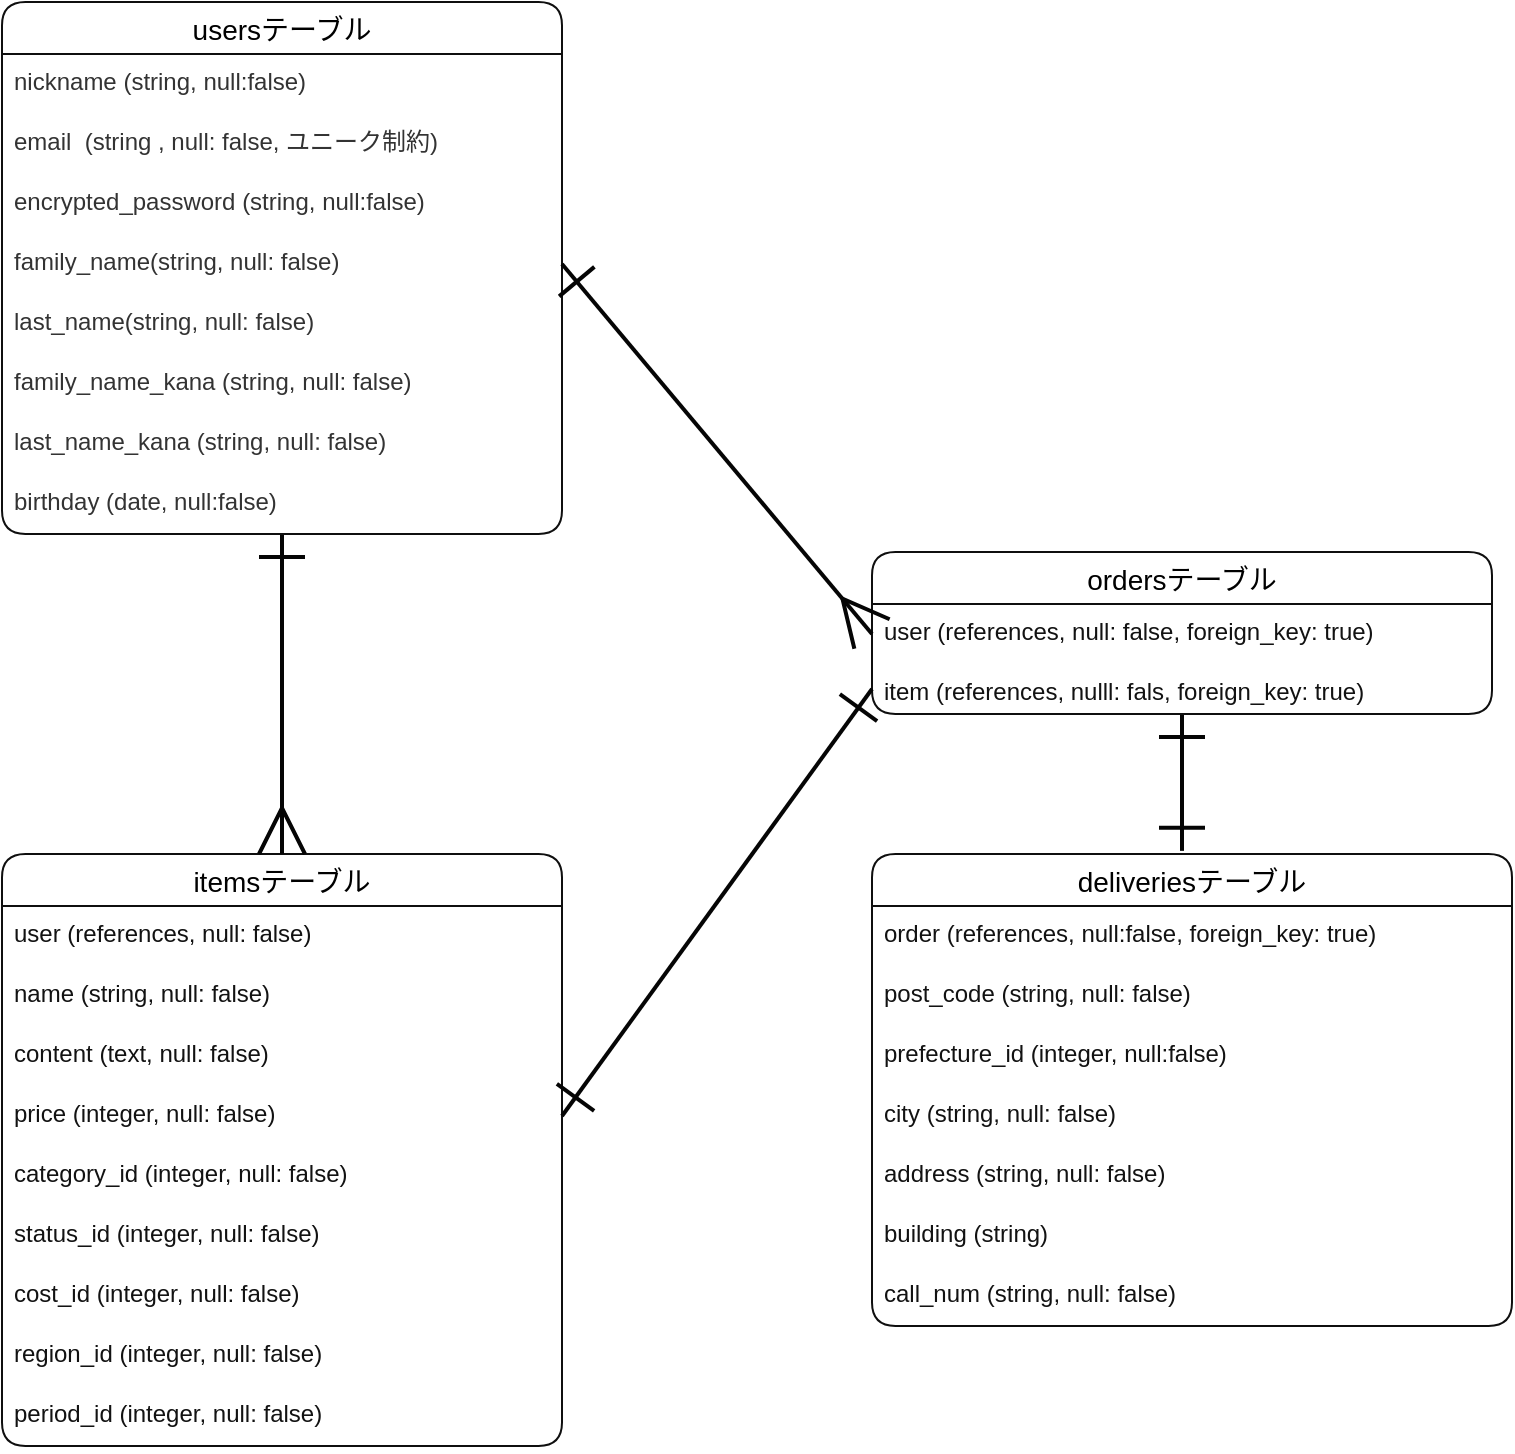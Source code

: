<mxfile>
    <diagram id="BlOl8bPIqjuu48SIs3QA" name="ページ1">
        <mxGraphModel dx="1774" dy="1973" grid="0" gridSize="10" guides="1" tooltips="1" connect="1" arrows="1" fold="1" page="1" pageScale="1" pageWidth="827" pageHeight="1169" background="#FFFFFF" math="0" shadow="0">
            <root>
                <mxCell id="0"/>
                <mxCell id="1" parent="0"/>
                <mxCell id="27" value="itemsテーブル" style="swimlane;fontStyle=0;childLayout=stackLayout;horizontal=1;startSize=26;horizontalStack=0;resizeParent=1;resizeParentMax=0;resizeLast=0;collapsible=1;marginBottom=0;align=center;fontSize=14;rounded=1;strokeColor=#0f0f0f;" parent="1" vertex="1">
                    <mxGeometry x="40" y="-694" width="280" height="296" as="geometry"/>
                </mxCell>
                <mxCell id="94" value="user (references, null: false)" style="text;strokeColor=none;fillColor=none;spacingLeft=4;spacingRight=4;overflow=hidden;rotatable=0;points=[[0,0.5],[1,0.5]];portConstraint=eastwest;fontSize=12;rounded=0;labelBackgroundColor=none;labelBorderColor=none;strokeWidth=1;fontColor=#121212;" vertex="1" parent="27">
                    <mxGeometry y="26" width="280" height="30" as="geometry"/>
                </mxCell>
                <mxCell id="28" value="name (string, null: false)" style="text;spacingLeft=4;spacingRight=4;overflow=hidden;rotatable=0;points=[[0,0.5],[1,0.5]];portConstraint=eastwest;fontSize=12;rounded=1;fontColor=#121212;" parent="27" vertex="1">
                    <mxGeometry y="56" width="280" height="30" as="geometry"/>
                </mxCell>
                <mxCell id="76" value="content (text, null: false)" style="text;spacingLeft=4;spacingRight=4;overflow=hidden;rotatable=0;points=[[0,0.5],[1,0.5]];portConstraint=eastwest;fontSize=12;rounded=1;fontColor=#121212;" parent="27" vertex="1">
                    <mxGeometry y="86" width="280" height="30" as="geometry"/>
                </mxCell>
                <mxCell id="75" value="price (integer, null: false)" style="text;spacingLeft=4;spacingRight=4;overflow=hidden;rotatable=0;points=[[0,0.5],[1,0.5]];portConstraint=eastwest;fontSize=12;rounded=1;fontColor=#121212;" parent="27" vertex="1">
                    <mxGeometry y="116" width="280" height="30" as="geometry"/>
                </mxCell>
                <mxCell id="73" value="category_id (integer, null: false)" style="text;spacingLeft=4;spacingRight=4;overflow=hidden;rotatable=0;points=[[0,0.5],[1,0.5]];portConstraint=eastwest;fontSize=12;rounded=1;fontColor=#121212;" parent="27" vertex="1">
                    <mxGeometry y="146" width="280" height="30" as="geometry"/>
                </mxCell>
                <mxCell id="72" value="status_id (integer, null: false)" style="text;spacingLeft=4;spacingRight=4;overflow=hidden;rotatable=0;points=[[0,0.5],[1,0.5]];portConstraint=eastwest;fontSize=12;rounded=1;fontColor=#121212;" parent="27" vertex="1">
                    <mxGeometry y="176" width="280" height="30" as="geometry"/>
                </mxCell>
                <mxCell id="95" value="cost_id (integer, null: false)" style="text;strokeColor=none;fillColor=none;spacingLeft=4;spacingRight=4;overflow=hidden;rotatable=0;points=[[0,0.5],[1,0.5]];portConstraint=eastwest;fontSize=12;rounded=0;labelBackgroundColor=none;labelBorderColor=none;strokeWidth=1;fontColor=#121212;" vertex="1" parent="27">
                    <mxGeometry y="206" width="280" height="30" as="geometry"/>
                </mxCell>
                <mxCell id="97" value="region_id (integer, null: false)" style="text;strokeColor=none;fillColor=none;spacingLeft=4;spacingRight=4;overflow=hidden;rotatable=0;points=[[0,0.5],[1,0.5]];portConstraint=eastwest;fontSize=12;rounded=0;labelBackgroundColor=none;labelBorderColor=none;strokeWidth=1;fontColor=#121212;" vertex="1" parent="27">
                    <mxGeometry y="236" width="280" height="30" as="geometry"/>
                </mxCell>
                <mxCell id="96" value="period_id (integer, null: false)" style="text;strokeColor=none;fillColor=none;spacingLeft=4;spacingRight=4;overflow=hidden;rotatable=0;points=[[0,0.5],[1,0.5]];portConstraint=eastwest;fontSize=12;rounded=0;labelBackgroundColor=none;labelBorderColor=none;strokeWidth=1;fontColor=#121212;" vertex="1" parent="27">
                    <mxGeometry y="266" width="280" height="30" as="geometry"/>
                </mxCell>
                <mxCell id="93" style="edgeStyle=none;html=1;strokeColor=#050505;strokeWidth=2;fontColor=#121212;startArrow=ERone;startFill=0;endArrow=ERone;endFill=0;endSize=20;startSize=20;" edge="1" parent="1" source="42">
                    <mxGeometry relative="1" as="geometry">
                        <mxPoint x="630" y="-695.571" as="targetPoint"/>
                    </mxGeometry>
                </mxCell>
                <mxCell id="42" value="ordersテーブル" style="swimlane;fontStyle=0;childLayout=stackLayout;horizontal=1;startSize=26;horizontalStack=0;resizeParent=1;resizeParentMax=0;resizeLast=0;collapsible=1;marginBottom=0;align=center;fontSize=14;rounded=1;strokeColor=#0f0f0f;" parent="1" vertex="1">
                    <mxGeometry x="475" y="-845" width="310" height="81" as="geometry"/>
                </mxCell>
                <mxCell id="43" value="user (references, null: false, foreign_key: true)" style="text;spacingLeft=4;spacingRight=4;overflow=hidden;rotatable=0;points=[[0,0.5],[1,0.5]];portConstraint=eastwest;fontSize=12;rounded=1;fontColor=#121212;" parent="42" vertex="1">
                    <mxGeometry y="26" width="310" height="30" as="geometry"/>
                </mxCell>
                <mxCell id="44" value="item (references, nulll: fals, foreign_key: true)" style="text;spacingLeft=4;spacingRight=4;overflow=hidden;rotatable=0;points=[[0,0.5],[1,0.5]];portConstraint=eastwest;fontSize=12;rounded=1;fontColor=#121212;" parent="42" vertex="1">
                    <mxGeometry y="56" width="310" height="25" as="geometry"/>
                </mxCell>
                <mxCell id="78" style="edgeStyle=none;html=1;entryX=0.5;entryY=0;entryDx=0;entryDy=0;startArrow=ERone;startFill=0;endArrow=ERmany;endFill=0;strokeWidth=2;endSize=20;startSize=20;rounded=1;strokeColor=#050505;" parent="1" source="54" target="27" edge="1">
                    <mxGeometry relative="1" as="geometry"/>
                </mxCell>
                <mxCell id="54" value="usersテーブル" style="swimlane;fontStyle=0;childLayout=stackLayout;horizontal=1;startSize=26;horizontalStack=0;resizeParent=1;resizeParentMax=0;resizeLast=0;collapsible=1;marginBottom=0;align=center;fontSize=14;rounded=1;labelBackgroundColor=none;labelBorderColor=none;strokeColor=#0f0f0f;" parent="1" vertex="1">
                    <mxGeometry x="40" y="-1120" width="280" height="266" as="geometry"/>
                </mxCell>
                <mxCell id="55" value="nickname (string, null:false) " style="text;spacingLeft=4;spacingRight=4;overflow=hidden;rotatable=0;points=[[0,0.5],[1,0.5]];portConstraint=eastwest;fontSize=12;rounded=0;fillColor=none;fontColor=#333333;strokeColor=none;strokeWidth=1;" parent="54" vertex="1">
                    <mxGeometry y="26" width="280" height="30" as="geometry"/>
                </mxCell>
                <mxCell id="56" value="email  (string , null: false, ユニーク制約)" style="text;strokeColor=none;fillColor=none;spacingLeft=4;spacingRight=4;overflow=hidden;rotatable=0;points=[[0,0.5],[1,0.5]];portConstraint=eastwest;fontSize=12;rounded=0;fontColor=#333333;" parent="54" vertex="1">
                    <mxGeometry y="56" width="280" height="30" as="geometry"/>
                </mxCell>
                <mxCell id="57" value="encrypted_password (string, null:false)" style="text;strokeColor=none;fillColor=none;spacingLeft=4;spacingRight=4;overflow=hidden;rotatable=0;points=[[0,0.5],[1,0.5]];portConstraint=eastwest;fontSize=12;rounded=1;fontColor=#333333;" parent="54" vertex="1">
                    <mxGeometry y="86" width="280" height="30" as="geometry"/>
                </mxCell>
                <mxCell id="60" value="family_name(string, null: false)" style="text;strokeColor=none;fillColor=none;spacingLeft=4;spacingRight=4;overflow=hidden;rotatable=0;points=[[0,0.5],[1,0.5]];portConstraint=eastwest;fontSize=12;rounded=1;fontColor=#333333;" parent="54" vertex="1">
                    <mxGeometry y="116" width="280" height="30" as="geometry"/>
                </mxCell>
                <mxCell id="69" value="last_name(string, null: false)" style="text;strokeColor=none;fillColor=none;spacingLeft=4;spacingRight=4;overflow=hidden;rotatable=0;points=[[0,0.5],[1,0.5]];portConstraint=eastwest;fontSize=12;rounded=1;fontColor=#333333;" parent="54" vertex="1">
                    <mxGeometry y="146" width="280" height="30" as="geometry"/>
                </mxCell>
                <mxCell id="92" value="family_name_kana (string, null: false)" style="text;strokeColor=none;fillColor=none;spacingLeft=4;spacingRight=4;overflow=hidden;rotatable=0;points=[[0,0.5],[1,0.5]];portConstraint=eastwest;fontSize=12;fontColor=#333333;" vertex="1" parent="54">
                    <mxGeometry y="176" width="280" height="30" as="geometry"/>
                </mxCell>
                <mxCell id="91" value="last_name_kana (string, null: false)" style="text;strokeColor=none;fillColor=none;spacingLeft=4;spacingRight=4;overflow=hidden;rotatable=0;points=[[0,0.5],[1,0.5]];portConstraint=eastwest;fontSize=12;fontColor=#333333;" vertex="1" parent="54">
                    <mxGeometry y="206" width="280" height="30" as="geometry"/>
                </mxCell>
                <mxCell id="68" value="birthday (date, null:false)" style="text;strokeColor=none;fillColor=none;spacingLeft=4;spacingRight=4;overflow=hidden;rotatable=0;points=[[0,0.5],[1,0.5]];portConstraint=eastwest;fontSize=12;rounded=1;fontColor=#333333;" parent="54" vertex="1">
                    <mxGeometry y="236" width="280" height="30" as="geometry"/>
                </mxCell>
                <mxCell id="80" style="edgeStyle=none;html=1;exitX=1;exitY=0.5;exitDx=0;exitDy=0;entryX=0;entryY=0.5;entryDx=0;entryDy=0;strokeWidth=2;startArrow=ERone;startFill=0;endArrow=ERmany;endFill=0;startSize=20;endSize=20;rounded=1;strokeColor=#050505;" parent="1" source="60" target="43" edge="1">
                    <mxGeometry relative="1" as="geometry"/>
                </mxCell>
                <mxCell id="81" style="edgeStyle=none;html=1;exitX=1;exitY=0.5;exitDx=0;exitDy=0;entryX=0;entryY=0.5;entryDx=0;entryDy=0;strokeWidth=2;startArrow=ERone;startFill=0;endArrow=ERone;endFill=0;startSize=20;endSize=20;rounded=1;strokeColor=#050505;" parent="1" source="75" target="44" edge="1">
                    <mxGeometry relative="1" as="geometry"/>
                </mxCell>
                <mxCell id="82" value="deliveriesテーブル" style="swimlane;fontStyle=0;childLayout=stackLayout;horizontal=1;startSize=26;horizontalStack=0;resizeParent=1;resizeParentMax=0;resizeLast=0;collapsible=1;marginBottom=0;align=center;fontSize=14;rounded=1;strokeColor=#0f0f0f;" parent="1" vertex="1">
                    <mxGeometry x="475" y="-694" width="320" height="236" as="geometry"/>
                </mxCell>
                <mxCell id="84" value="order (references, null:false, foreign_key: true)" style="text;spacingLeft=4;spacingRight=4;overflow=hidden;rotatable=0;points=[[0,0.5],[1,0.5]];portConstraint=eastwest;fontSize=12;rounded=1;fontColor=#121212;" parent="82" vertex="1">
                    <mxGeometry y="26" width="320" height="30" as="geometry"/>
                </mxCell>
                <mxCell id="83" value="post_code (string, null: false)" style="text;spacingLeft=4;spacingRight=4;overflow=hidden;rotatable=0;points=[[0,0.5],[1,0.5]];portConstraint=eastwest;fontSize=12;rounded=1;fontColor=#121212;" parent="82" vertex="1">
                    <mxGeometry y="56" width="320" height="30" as="geometry"/>
                </mxCell>
                <mxCell id="85" value="prefecture_id (integer, null:false)" style="text;spacingLeft=4;spacingRight=4;overflow=hidden;rotatable=0;points=[[0,0.5],[1,0.5]];portConstraint=eastwest;fontSize=12;rounded=1;fontColor=#121212;" parent="82" vertex="1">
                    <mxGeometry y="86" width="320" height="30" as="geometry"/>
                </mxCell>
                <mxCell id="86" value="city (string, null: false)" style="text;spacingLeft=4;spacingRight=4;overflow=hidden;rotatable=0;points=[[0,0.5],[1,0.5]];portConstraint=eastwest;fontSize=12;rounded=1;fontColor=#121212;" parent="82" vertex="1">
                    <mxGeometry y="116" width="320" height="30" as="geometry"/>
                </mxCell>
                <mxCell id="88" value="address (string, null: false)" style="text;spacingLeft=4;spacingRight=4;overflow=hidden;rotatable=0;points=[[0,0.5],[1,0.5]];portConstraint=eastwest;fontSize=12;rounded=1;fontColor=#121212;" parent="82" vertex="1">
                    <mxGeometry y="146" width="320" height="30" as="geometry"/>
                </mxCell>
                <mxCell id="89" value="building (string) " style="text;spacingLeft=4;spacingRight=4;overflow=hidden;rotatable=0;points=[[0,0.5],[1,0.5]];portConstraint=eastwest;fontSize=12;rounded=1;fontColor=#121212;" parent="82" vertex="1">
                    <mxGeometry y="176" width="320" height="30" as="geometry"/>
                </mxCell>
                <mxCell id="87" value="call_num (string, null: false)" style="text;spacingLeft=4;spacingRight=4;overflow=hidden;rotatable=0;points=[[0,0.5],[1,0.5]];portConstraint=eastwest;fontSize=12;rounded=1;fontColor=#121212;" parent="82" vertex="1">
                    <mxGeometry y="206" width="320" height="30" as="geometry"/>
                </mxCell>
            </root>
        </mxGraphModel>
    </diagram>
</mxfile>